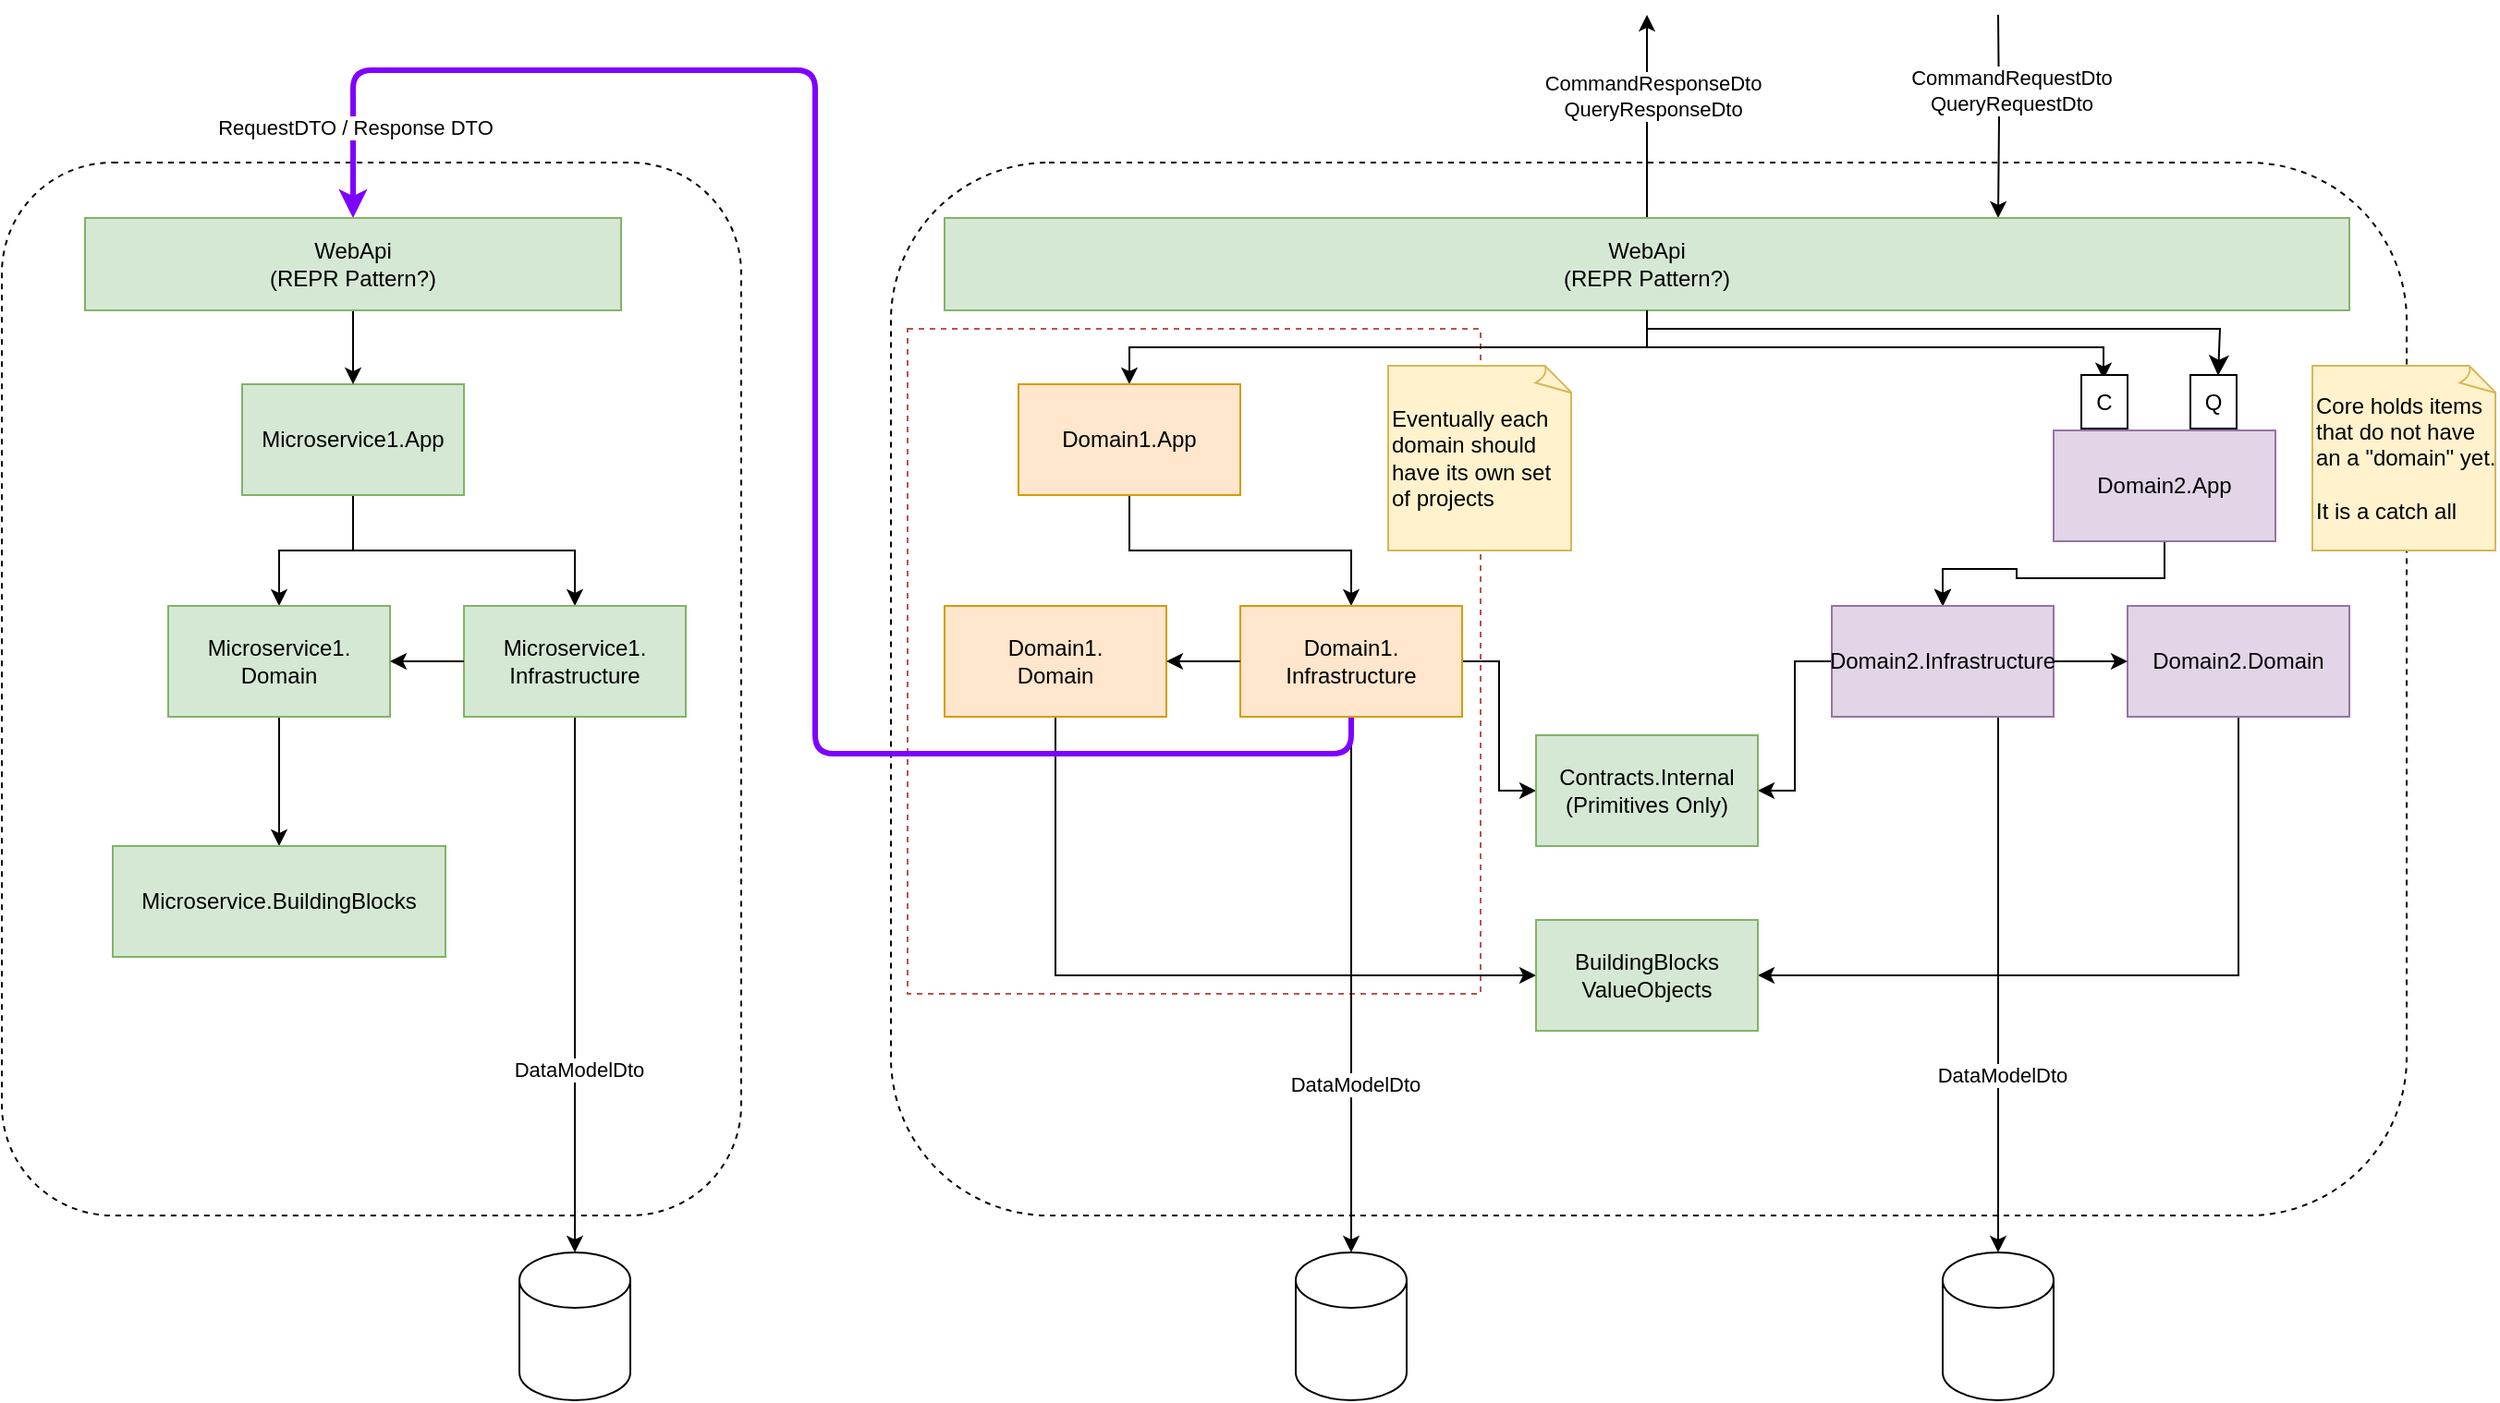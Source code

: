 <mxfile version="26.1.0" pages="3">
  <diagram name="Page-1" id="ErgFQ5Vae97GkdIuCju3">
    <mxGraphModel dx="1271" dy="500" grid="0" gridSize="10" guides="1" tooltips="1" connect="1" arrows="1" fold="1" page="0" pageScale="1" pageWidth="850" pageHeight="1100" math="0" shadow="0">
      <root>
        <mxCell id="0" />
        <mxCell id="1" parent="0" />
        <mxCell id="XmXFPDjZj6QL2YAs0ic8-2" value="" style="rounded=1;whiteSpace=wrap;html=1;dashed=1;fillColor=none;" vertex="1" parent="1">
          <mxGeometry x="11" y="200" width="820" height="570" as="geometry" />
        </mxCell>
        <mxCell id="XmXFPDjZj6QL2YAs0ic8-1" value="" style="rounded=1;whiteSpace=wrap;html=1;dashed=1;fillColor=none;" vertex="1" parent="1">
          <mxGeometry x="-470" y="200" width="400" height="570" as="geometry" />
        </mxCell>
        <mxCell id="XmXFPDjZj6QL2YAs0ic8-3" value="" style="rounded=0;whiteSpace=wrap;html=1;fillColor=none;strokeColor=#b85450;dashed=1;" vertex="1" parent="1">
          <mxGeometry x="20" y="290" width="310" height="360" as="geometry" />
        </mxCell>
        <mxCell id="XmXFPDjZj6QL2YAs0ic8-4" value="" style="edgeStyle=orthogonalEdgeStyle;rounded=0;orthogonalLoop=1;jettySize=auto;html=1;entryX=0.48;entryY=0.08;entryDx=0;entryDy=0;entryPerimeter=0;" edge="1" parent="1" source="XmXFPDjZj6QL2YAs0ic8-10" target="EXuGL9rm_F_Fx5JCLP6b-1">
          <mxGeometry relative="1" as="geometry" />
        </mxCell>
        <mxCell id="XmXFPDjZj6QL2YAs0ic8-5" value="" style="edgeStyle=orthogonalEdgeStyle;rounded=0;orthogonalLoop=1;jettySize=auto;html=1;" edge="1" parent="1" source="XmXFPDjZj6QL2YAs0ic8-10" target="XmXFPDjZj6QL2YAs0ic8-16">
          <mxGeometry relative="1" as="geometry" />
        </mxCell>
        <mxCell id="XmXFPDjZj6QL2YAs0ic8-6" style="edgeStyle=orthogonalEdgeStyle;rounded=0;orthogonalLoop=1;jettySize=auto;html=1;exitX=0.5;exitY=0;exitDx=0;exitDy=0;" edge="1" parent="1" source="XmXFPDjZj6QL2YAs0ic8-10">
          <mxGeometry relative="1" as="geometry">
            <mxPoint x="420" y="120" as="targetPoint" />
          </mxGeometry>
        </mxCell>
        <mxCell id="XmXFPDjZj6QL2YAs0ic8-7" value="CommandResponseDto&lt;br&gt;QueryResponseDto" style="edgeLabel;html=1;align=center;verticalAlign=middle;resizable=0;points=[];" vertex="1" connectable="0" parent="XmXFPDjZj6QL2YAs0ic8-6">
          <mxGeometry x="0.212" y="-2" relative="1" as="geometry">
            <mxPoint as="offset" />
          </mxGeometry>
        </mxCell>
        <mxCell id="XmXFPDjZj6QL2YAs0ic8-8" style="edgeStyle=orthogonalEdgeStyle;rounded=0;orthogonalLoop=1;jettySize=auto;html=1;entryX=0.75;entryY=0;entryDx=0;entryDy=0;" edge="1" parent="1" target="XmXFPDjZj6QL2YAs0ic8-10">
          <mxGeometry relative="1" as="geometry">
            <mxPoint x="620" y="120" as="targetPoint" />
            <mxPoint x="610" y="120" as="sourcePoint" />
          </mxGeometry>
        </mxCell>
        <mxCell id="XmXFPDjZj6QL2YAs0ic8-9" value="CommandRequestDto&lt;br&gt;QueryRequestDto" style="edgeLabel;html=1;align=center;verticalAlign=middle;resizable=0;points=[];" vertex="1" connectable="0" parent="XmXFPDjZj6QL2YAs0ic8-8">
          <mxGeometry x="-0.221" y="3" relative="1" as="geometry">
            <mxPoint x="3" y="-2" as="offset" />
          </mxGeometry>
        </mxCell>
        <mxCell id="XmXFPDjZj6QL2YAs0ic8-10" value="WebApi&lt;br&gt;(REPR Pattern?)" style="rounded=0;whiteSpace=wrap;html=1;fillColor=#d5e8d4;strokeColor=#82b366;" vertex="1" parent="1">
          <mxGeometry x="40" y="230" width="760" height="50" as="geometry" />
        </mxCell>
        <mxCell id="XmXFPDjZj6QL2YAs0ic8-11" value="" style="edgeStyle=orthogonalEdgeStyle;rounded=0;orthogonalLoop=1;jettySize=auto;html=1;" edge="1" parent="1" source="XmXFPDjZj6QL2YAs0ic8-14" target="XmXFPDjZj6QL2YAs0ic8-29">
          <mxGeometry relative="1" as="geometry" />
        </mxCell>
        <mxCell id="XmXFPDjZj6QL2YAs0ic8-12" value="" style="edgeStyle=orthogonalEdgeStyle;rounded=0;orthogonalLoop=1;jettySize=auto;html=1;" edge="1" parent="1" source="XmXFPDjZj6QL2YAs0ic8-14" target="XmXFPDjZj6QL2YAs0ic8-29">
          <mxGeometry relative="1" as="geometry" />
        </mxCell>
        <mxCell id="XmXFPDjZj6QL2YAs0ic8-13" value="" style="edgeStyle=orthogonalEdgeStyle;rounded=0;orthogonalLoop=1;jettySize=auto;html=1;" edge="1" parent="1" source="XmXFPDjZj6QL2YAs0ic8-14" target="XmXFPDjZj6QL2YAs0ic8-29">
          <mxGeometry relative="1" as="geometry" />
        </mxCell>
        <mxCell id="XmXFPDjZj6QL2YAs0ic8-14" value="Domain2.App" style="whiteSpace=wrap;html=1;fillColor=#e1d5e7;strokeColor=#9673a6;rounded=0;" vertex="1" parent="1">
          <mxGeometry x="640" y="345" width="120" height="60" as="geometry" />
        </mxCell>
        <mxCell id="XmXFPDjZj6QL2YAs0ic8-15" value="" style="edgeStyle=orthogonalEdgeStyle;rounded=0;orthogonalLoop=1;jettySize=auto;html=1;" edge="1" parent="1" source="XmXFPDjZj6QL2YAs0ic8-16" target="XmXFPDjZj6QL2YAs0ic8-23">
          <mxGeometry relative="1" as="geometry" />
        </mxCell>
        <mxCell id="XmXFPDjZj6QL2YAs0ic8-16" value="Domain1.App" style="whiteSpace=wrap;html=1;fillColor=#ffe6cc;strokeColor=#d79b00;rounded=0;" vertex="1" parent="1">
          <mxGeometry x="80" y="320" width="120" height="60" as="geometry" />
        </mxCell>
        <mxCell id="XmXFPDjZj6QL2YAs0ic8-17" value="" style="edgeStyle=orthogonalEdgeStyle;rounded=0;orthogonalLoop=1;jettySize=auto;html=1;entryX=0;entryY=0.5;entryDx=0;entryDy=0;" edge="1" parent="1" source="XmXFPDjZj6QL2YAs0ic8-23" target="XmXFPDjZj6QL2YAs0ic8-33">
          <mxGeometry relative="1" as="geometry" />
        </mxCell>
        <mxCell id="XmXFPDjZj6QL2YAs0ic8-18" style="edgeStyle=orthogonalEdgeStyle;rounded=0;orthogonalLoop=1;jettySize=auto;html=1;" edge="1" parent="1" source="XmXFPDjZj6QL2YAs0ic8-23" target="XmXFPDjZj6QL2YAs0ic8-35">
          <mxGeometry relative="1" as="geometry" />
        </mxCell>
        <mxCell id="XmXFPDjZj6QL2YAs0ic8-19" value="DataModelDto" style="edgeLabel;html=1;align=center;verticalAlign=middle;resizable=0;points=[];" vertex="1" connectable="0" parent="XmXFPDjZj6QL2YAs0ic8-18">
          <mxGeometry x="0.372" y="2" relative="1" as="geometry">
            <mxPoint as="offset" />
          </mxGeometry>
        </mxCell>
        <mxCell id="XmXFPDjZj6QL2YAs0ic8-20" value="" style="edgeStyle=orthogonalEdgeStyle;rounded=0;orthogonalLoop=1;jettySize=auto;html=1;" edge="1" parent="1" source="XmXFPDjZj6QL2YAs0ic8-24" target="XmXFPDjZj6QL2YAs0ic8-36">
          <mxGeometry relative="1" as="geometry">
            <Array as="points">
              <mxPoint x="100" y="640" />
            </Array>
          </mxGeometry>
        </mxCell>
        <mxCell id="XmXFPDjZj6QL2YAs0ic8-21" style="edgeStyle=orthogonalEdgeStyle;rounded=1;orthogonalLoop=1;jettySize=auto;html=1;exitX=0.5;exitY=1;exitDx=0;exitDy=0;entryX=0.5;entryY=0;entryDx=0;entryDy=0;curved=0;strokeColor=#7F00FF;strokeWidth=3;" edge="1" parent="1" source="XmXFPDjZj6QL2YAs0ic8-23" target="XmXFPDjZj6QL2YAs0ic8-49">
          <mxGeometry relative="1" as="geometry">
            <mxPoint x="-40" y="408" as="targetPoint" />
            <Array as="points">
              <mxPoint x="260" y="520" />
              <mxPoint x="-30" y="520" />
              <mxPoint x="-30" y="150" />
              <mxPoint x="-280" y="150" />
            </Array>
          </mxGeometry>
        </mxCell>
        <mxCell id="XmXFPDjZj6QL2YAs0ic8-22" value="RequestDTO / Response DTO" style="edgeLabel;html=1;align=center;verticalAlign=middle;resizable=0;points=[];" vertex="1" connectable="0" parent="XmXFPDjZj6QL2YAs0ic8-21">
          <mxGeometry x="0.903" y="1" relative="1" as="geometry">
            <mxPoint as="offset" />
          </mxGeometry>
        </mxCell>
        <mxCell id="XmXFPDjZj6QL2YAs0ic8-23" value="Domain1.&lt;br&gt;Infrastructure" style="whiteSpace=wrap;html=1;fillColor=#ffe6cc;strokeColor=#d79b00;rounded=0;" vertex="1" parent="1">
          <mxGeometry x="200" y="440" width="120" height="60" as="geometry" />
        </mxCell>
        <mxCell id="XmXFPDjZj6QL2YAs0ic8-24" value="Domain1.&lt;br&gt;Domain" style="whiteSpace=wrap;html=1;fillColor=#ffe6cc;strokeColor=#d79b00;rounded=0;" vertex="1" parent="1">
          <mxGeometry x="40" y="440" width="120" height="60" as="geometry" />
        </mxCell>
        <mxCell id="XmXFPDjZj6QL2YAs0ic8-25" value="" style="endArrow=classic;html=1;rounded=0;entryX=1;entryY=0.5;entryDx=0;entryDy=0;" edge="1" parent="1" source="XmXFPDjZj6QL2YAs0ic8-23" target="XmXFPDjZj6QL2YAs0ic8-24">
          <mxGeometry width="50" height="50" relative="1" as="geometry">
            <mxPoint x="360" y="410" as="sourcePoint" />
            <mxPoint x="410" y="360" as="targetPoint" />
          </mxGeometry>
        </mxCell>
        <mxCell id="XmXFPDjZj6QL2YAs0ic8-26" style="edgeStyle=orthogonalEdgeStyle;rounded=0;orthogonalLoop=1;jettySize=auto;html=1;entryX=1;entryY=0.5;entryDx=0;entryDy=0;" edge="1" parent="1" source="XmXFPDjZj6QL2YAs0ic8-29" target="XmXFPDjZj6QL2YAs0ic8-33">
          <mxGeometry relative="1" as="geometry" />
        </mxCell>
        <mxCell id="XmXFPDjZj6QL2YAs0ic8-27" style="edgeStyle=orthogonalEdgeStyle;rounded=0;orthogonalLoop=1;jettySize=auto;html=1;entryX=0.5;entryY=0;entryDx=0;entryDy=0;entryPerimeter=0;exitX=0.75;exitY=1;exitDx=0;exitDy=0;" edge="1" parent="1" source="XmXFPDjZj6QL2YAs0ic8-29" target="XmXFPDjZj6QL2YAs0ic8-34">
          <mxGeometry relative="1" as="geometry">
            <mxPoint x="580" y="820" as="targetPoint" />
          </mxGeometry>
        </mxCell>
        <mxCell id="XmXFPDjZj6QL2YAs0ic8-28" value="DataModelDto" style="edgeLabel;html=1;align=center;verticalAlign=middle;resizable=0;points=[];" vertex="1" connectable="0" parent="XmXFPDjZj6QL2YAs0ic8-27">
          <mxGeometry x="0.333" y="2" relative="1" as="geometry">
            <mxPoint as="offset" />
          </mxGeometry>
        </mxCell>
        <mxCell id="XmXFPDjZj6QL2YAs0ic8-29" value="Domain2.Infrastructure" style="whiteSpace=wrap;html=1;fillColor=#e1d5e7;strokeColor=#9673a6;rounded=0;" vertex="1" parent="1">
          <mxGeometry x="520" y="440" width="120" height="60" as="geometry" />
        </mxCell>
        <mxCell id="XmXFPDjZj6QL2YAs0ic8-30" style="edgeStyle=orthogonalEdgeStyle;rounded=0;orthogonalLoop=1;jettySize=auto;html=1;exitX=0.5;exitY=1;exitDx=0;exitDy=0;entryX=1;entryY=0.5;entryDx=0;entryDy=0;" edge="1" parent="1" source="XmXFPDjZj6QL2YAs0ic8-31" target="XmXFPDjZj6QL2YAs0ic8-36">
          <mxGeometry relative="1" as="geometry" />
        </mxCell>
        <mxCell id="XmXFPDjZj6QL2YAs0ic8-31" value="Domain2.Domain" style="whiteSpace=wrap;html=1;fillColor=#e1d5e7;strokeColor=#9673a6;rounded=0;" vertex="1" parent="1">
          <mxGeometry x="680" y="440" width="120" height="60" as="geometry" />
        </mxCell>
        <mxCell id="XmXFPDjZj6QL2YAs0ic8-32" value="" style="endArrow=classic;html=1;rounded=0;exitX=1;exitY=0.5;exitDx=0;exitDy=0;" edge="1" parent="1" source="XmXFPDjZj6QL2YAs0ic8-29" target="XmXFPDjZj6QL2YAs0ic8-31">
          <mxGeometry width="50" height="50" relative="1" as="geometry">
            <mxPoint x="580" y="580" as="sourcePoint" />
            <mxPoint x="630" y="530" as="targetPoint" />
          </mxGeometry>
        </mxCell>
        <mxCell id="XmXFPDjZj6QL2YAs0ic8-33" value="Contracts.Internal&lt;br&gt;(Primitives Only)" style="whiteSpace=wrap;html=1;fillColor=#d5e8d4;strokeColor=#82b366;rounded=0;" vertex="1" parent="1">
          <mxGeometry x="360" y="510" width="120" height="60" as="geometry" />
        </mxCell>
        <mxCell id="XmXFPDjZj6QL2YAs0ic8-34" value="" style="shape=cylinder3;whiteSpace=wrap;html=1;boundedLbl=1;backgroundOutline=1;size=15;" vertex="1" parent="1">
          <mxGeometry x="580" y="790" width="60" height="80" as="geometry" />
        </mxCell>
        <mxCell id="XmXFPDjZj6QL2YAs0ic8-35" value="" style="shape=cylinder3;whiteSpace=wrap;html=1;boundedLbl=1;backgroundOutline=1;size=15;" vertex="1" parent="1">
          <mxGeometry x="230" y="790" width="60" height="80" as="geometry" />
        </mxCell>
        <mxCell id="XmXFPDjZj6QL2YAs0ic8-36" value="BuildingBlocks&lt;br&gt;ValueObjects" style="whiteSpace=wrap;html=1;fillColor=#d5e8d4;strokeColor=#82b366;rounded=0;" vertex="1" parent="1">
          <mxGeometry x="360" y="610" width="120" height="60" as="geometry" />
        </mxCell>
        <mxCell id="XmXFPDjZj6QL2YAs0ic8-37" value="" style="edgeStyle=orthogonalEdgeStyle;rounded=0;orthogonalLoop=1;jettySize=auto;html=1;" edge="1" parent="1" source="XmXFPDjZj6QL2YAs0ic8-39" target="XmXFPDjZj6QL2YAs0ic8-43">
          <mxGeometry relative="1" as="geometry" />
        </mxCell>
        <mxCell id="XmXFPDjZj6QL2YAs0ic8-38" value="" style="edgeStyle=orthogonalEdgeStyle;rounded=0;orthogonalLoop=1;jettySize=auto;html=1;" edge="1" parent="1" source="XmXFPDjZj6QL2YAs0ic8-39" target="XmXFPDjZj6QL2YAs0ic8-44">
          <mxGeometry relative="1" as="geometry" />
        </mxCell>
        <mxCell id="XmXFPDjZj6QL2YAs0ic8-39" value="Microservice1.App" style="whiteSpace=wrap;html=1;fillColor=#d5e8d4;strokeColor=#82b366;rounded=0;" vertex="1" parent="1">
          <mxGeometry x="-340" y="320" width="120" height="60" as="geometry" />
        </mxCell>
        <mxCell id="XmXFPDjZj6QL2YAs0ic8-40" style="edgeStyle=orthogonalEdgeStyle;rounded=0;orthogonalLoop=1;jettySize=auto;html=1;" edge="1" parent="1" source="XmXFPDjZj6QL2YAs0ic8-43" target="XmXFPDjZj6QL2YAs0ic8-46">
          <mxGeometry relative="1" as="geometry" />
        </mxCell>
        <mxCell id="XmXFPDjZj6QL2YAs0ic8-41" value="DataModelDto" style="edgeLabel;html=1;align=center;verticalAlign=middle;resizable=0;points=[];" vertex="1" connectable="0" parent="XmXFPDjZj6QL2YAs0ic8-40">
          <mxGeometry x="0.317" y="2" relative="1" as="geometry">
            <mxPoint as="offset" />
          </mxGeometry>
        </mxCell>
        <mxCell id="XmXFPDjZj6QL2YAs0ic8-42" value="" style="edgeStyle=orthogonalEdgeStyle;rounded=0;orthogonalLoop=1;jettySize=auto;html=1;" edge="1" parent="1" source="XmXFPDjZj6QL2YAs0ic8-44" target="XmXFPDjZj6QL2YAs0ic8-47">
          <mxGeometry relative="1" as="geometry" />
        </mxCell>
        <mxCell id="XmXFPDjZj6QL2YAs0ic8-43" value="Microservice1.&lt;br&gt;Infrastructure" style="whiteSpace=wrap;html=1;fillColor=#d5e8d4;strokeColor=#82b366;rounded=0;" vertex="1" parent="1">
          <mxGeometry x="-220" y="440" width="120" height="60" as="geometry" />
        </mxCell>
        <mxCell id="XmXFPDjZj6QL2YAs0ic8-44" value="Microservice1.&lt;br&gt;Domain" style="whiteSpace=wrap;html=1;fillColor=#d5e8d4;strokeColor=#82b366;rounded=0;" vertex="1" parent="1">
          <mxGeometry x="-380" y="440" width="120" height="60" as="geometry" />
        </mxCell>
        <mxCell id="XmXFPDjZj6QL2YAs0ic8-45" value="" style="endArrow=classic;html=1;rounded=0;entryX=1;entryY=0.5;entryDx=0;entryDy=0;" edge="1" parent="1" source="XmXFPDjZj6QL2YAs0ic8-43" target="XmXFPDjZj6QL2YAs0ic8-44">
          <mxGeometry width="50" height="50" relative="1" as="geometry">
            <mxPoint x="-60" y="410" as="sourcePoint" />
            <mxPoint x="-10" y="360" as="targetPoint" />
          </mxGeometry>
        </mxCell>
        <mxCell id="XmXFPDjZj6QL2YAs0ic8-46" value="" style="shape=cylinder3;whiteSpace=wrap;html=1;boundedLbl=1;backgroundOutline=1;size=15;" vertex="1" parent="1">
          <mxGeometry x="-190" y="790" width="60" height="80" as="geometry" />
        </mxCell>
        <mxCell id="XmXFPDjZj6QL2YAs0ic8-47" value="Microservice.BuildingBlocks" style="whiteSpace=wrap;html=1;fillColor=#d5e8d4;strokeColor=#82b366;rounded=0;" vertex="1" parent="1">
          <mxGeometry x="-410" y="570" width="180" height="60" as="geometry" />
        </mxCell>
        <mxCell id="XmXFPDjZj6QL2YAs0ic8-48" style="edgeStyle=orthogonalEdgeStyle;rounded=0;orthogonalLoop=1;jettySize=auto;html=1;" edge="1" parent="1" source="XmXFPDjZj6QL2YAs0ic8-49" target="XmXFPDjZj6QL2YAs0ic8-39">
          <mxGeometry relative="1" as="geometry" />
        </mxCell>
        <mxCell id="XmXFPDjZj6QL2YAs0ic8-49" value="WebApi&lt;br&gt;(REPR Pattern?)" style="rounded=0;whiteSpace=wrap;html=1;fillColor=#d5e8d4;strokeColor=#82b366;" vertex="1" parent="1">
          <mxGeometry x="-425" y="230" width="290" height="50" as="geometry" />
        </mxCell>
        <mxCell id="XmXFPDjZj6QL2YAs0ic8-50" value="Core holds items that do not have an a &quot;domain&quot; yet.&lt;div&gt;&lt;br&gt;&lt;/div&gt;&lt;div&gt;It is a catch all&lt;/div&gt;" style="whiteSpace=wrap;html=1;shape=mxgraph.basic.document;fillColor=#fff2cc;strokeColor=#d6b656;align=left;" vertex="1" parent="1">
          <mxGeometry x="780" y="310" width="100" height="100" as="geometry" />
        </mxCell>
        <mxCell id="XmXFPDjZj6QL2YAs0ic8-51" value="Eventually each domain should have its own set of projects" style="whiteSpace=wrap;html=1;shape=mxgraph.basic.document;fillColor=#fff2cc;strokeColor=#d6b656;align=left;" vertex="1" parent="1">
          <mxGeometry x="280" y="310" width="100" height="100" as="geometry" />
        </mxCell>
        <mxCell id="EXuGL9rm_F_Fx5JCLP6b-1" value="C" style="rounded=0;whiteSpace=wrap;html=1;" vertex="1" parent="1">
          <mxGeometry x="655" y="315" width="25" height="29" as="geometry" />
        </mxCell>
        <mxCell id="EXuGL9rm_F_Fx5JCLP6b-2" value="Q" style="rounded=0;whiteSpace=wrap;html=1;" vertex="1" parent="1">
          <mxGeometry x="714" y="315" width="25" height="29" as="geometry" />
        </mxCell>
        <mxCell id="EXuGL9rm_F_Fx5JCLP6b-4" style="edgeStyle=none;curved=0;rounded=0;orthogonalLoop=1;jettySize=auto;html=1;exitX=0.5;exitY=1;exitDx=0;exitDy=0;entryX=0.6;entryY=0.011;entryDx=0;entryDy=0;entryPerimeter=0;fontSize=12;startSize=8;endSize=8;" edge="1" parent="1" source="XmXFPDjZj6QL2YAs0ic8-10" target="EXuGL9rm_F_Fx5JCLP6b-2">
          <mxGeometry relative="1" as="geometry">
            <Array as="points">
              <mxPoint x="420" y="290" />
              <mxPoint x="730" y="290" />
            </Array>
          </mxGeometry>
        </mxCell>
      </root>
    </mxGraphModel>
  </diagram>
  <diagram id="QKs1fvu8J8mcNGx1uFs7" name="Domains">
    <mxGraphModel dx="1015" dy="1321" grid="0" gridSize="10" guides="1" tooltips="1" connect="1" arrows="1" fold="1" page="0" pageScale="1" pageWidth="850" pageHeight="1100" math="0" shadow="0">
      <root>
        <mxCell id="0" />
        <mxCell id="1" parent="0" />
        <mxCell id="UWyv3s8Oi2Gyx_KI4kip-14" style="edgeStyle=none;curved=1;rounded=0;orthogonalLoop=1;jettySize=auto;html=1;fontSize=12;startSize=8;endSize=8;" edge="1" parent="1" source="UWyv3s8Oi2Gyx_KI4kip-1" target="UWyv3s8Oi2Gyx_KI4kip-4">
          <mxGeometry relative="1" as="geometry" />
        </mxCell>
        <mxCell id="UWyv3s8Oi2Gyx_KI4kip-15" style="edgeStyle=none;curved=0;rounded=0;orthogonalLoop=1;jettySize=auto;html=1;entryX=0.5;entryY=0;entryDx=0;entryDy=0;fontSize=12;startSize=8;endSize=8;" edge="1" parent="1" source="UWyv3s8Oi2Gyx_KI4kip-1" target="UWyv3s8Oi2Gyx_KI4kip-5">
          <mxGeometry relative="1" as="geometry" />
        </mxCell>
        <mxCell id="UWyv3s8Oi2Gyx_KI4kip-1" value="Web API" style="rounded=0;whiteSpace=wrap;html=1;fillColor=#d5e8d4;strokeColor=#82b366;" vertex="1" parent="1">
          <mxGeometry x="-102" y="-123" width="531" height="60" as="geometry" />
        </mxCell>
        <mxCell id="UWyv3s8Oi2Gyx_KI4kip-3" value="&lt;b&gt;Administration&lt;br&gt;&lt;/b&gt;&lt;br&gt;RBAC Admin&lt;div&gt;Audit Logs&lt;br&gt;Corporate Users&lt;/div&gt;" style="rounded=0;whiteSpace=wrap;html=1;fillColor=#dae8fc;strokeColor=#6c8ebf;align=left;verticalAlign=top;" vertex="1" parent="1">
          <mxGeometry x="-102" y="-28" width="120" height="92" as="geometry" />
        </mxCell>
        <mxCell id="UWyv3s8Oi2Gyx_KI4kip-4" value="&lt;b&gt;Stores&lt;/b&gt;&lt;br&gt;&lt;br&gt;Store Management&lt;br&gt;Region Management" style="rounded=0;whiteSpace=wrap;html=1;fillColor=#dae8fc;strokeColor=#6c8ebf;align=left;verticalAlign=top;" vertex="1" parent="1">
          <mxGeometry x="73" y="-26" width="131" height="82" as="geometry" />
        </mxCell>
        <mxCell id="UWyv3s8Oi2Gyx_KI4kip-5" value="&lt;b&gt;Inventory&lt;/b&gt;&lt;br&gt;&lt;br&gt;Inventory Items&lt;div&gt;Category Management&lt;/div&gt;&lt;div&gt;Stock Levels per Store&lt;/div&gt;&lt;div&gt;Low-stock alerts&lt;/div&gt;" style="rounded=0;whiteSpace=wrap;html=1;fillColor=#dae8fc;strokeColor=#6c8ebf;align=left;verticalAlign=top;" vertex="1" parent="1">
          <mxGeometry x="243" y="-26" width="179" height="89" as="geometry" />
        </mxCell>
        <mxCell id="UWyv3s8Oi2Gyx_KI4kip-6" value="&lt;b&gt;&amp;nbsp;Menu&lt;/b&gt;&lt;br&gt;&lt;br&gt;Drinks - made up from inventory&lt;div&gt;&lt;span style=&quot;background-color: transparent; color: light-dark(rgb(0, 0, 0), rgb(255, 255, 255));&quot;&gt;Item availability per store based on inventory&lt;/span&gt;&lt;/div&gt;&lt;div&gt;&lt;span style=&quot;background-color: transparent; color: light-dark(rgb(0, 0, 0), rgb(255, 255, 255));&quot;&gt;Customization Options&lt;/span&gt;&lt;/div&gt;&lt;div&gt;&lt;span style=&quot;background-color: transparent; color: light-dark(rgb(0, 0, 0), rgb(255, 255, 255));&quot;&gt;Price mangement&amp;nbsp;&lt;/span&gt;&lt;/div&gt;" style="rounded=0;whiteSpace=wrap;html=1;fillColor=#dae8fc;strokeColor=#6c8ebf;align=left;verticalAlign=top;" vertex="1" parent="1">
          <mxGeometry x="249" y="88" width="242" height="99" as="geometry" />
        </mxCell>
        <mxCell id="UWyv3s8Oi2Gyx_KI4kip-12" style="edgeStyle=none;curved=1;rounded=0;orthogonalLoop=1;jettySize=auto;html=1;exitX=0.5;exitY=1;exitDx=0;exitDy=0;fontSize=12;startSize=8;endSize=8;" edge="1" parent="1" source="UWyv3s8Oi2Gyx_KI4kip-7" target="UWyv3s8Oi2Gyx_KI4kip-11">
          <mxGeometry relative="1" as="geometry" />
        </mxCell>
        <mxCell id="UWyv3s8Oi2Gyx_KI4kip-7" value="&lt;b&gt;&amp;nbsp;Customers&lt;/b&gt;&lt;br&gt;&lt;br&gt;Registration / Auth" style="rounded=0;whiteSpace=wrap;html=1;fillColor=#dae8fc;strokeColor=#6c8ebf;align=left;verticalAlign=top;" vertex="1" parent="1">
          <mxGeometry x="-95" y="113" width="120" height="60" as="geometry" />
        </mxCell>
        <mxCell id="UWyv3s8Oi2Gyx_KI4kip-8" value="&lt;b&gt;&amp;nbsp;Ordering&lt;/b&gt;&lt;br&gt;&lt;br&gt;Order Placement / Validation&lt;br&gt;&lt;br&gt;Order Tracking &amp;amp; Fulfillment&lt;div&gt;&lt;br&gt;&lt;/div&gt;&lt;div&gt;Employee Assisted Ordering&lt;/div&gt;" style="rounded=0;whiteSpace=wrap;html=1;fillColor=#dae8fc;strokeColor=#6c8ebf;align=left;verticalAlign=top;" vertex="1" parent="1">
          <mxGeometry x="84" y="84" width="120" height="166" as="geometry" />
        </mxCell>
        <mxCell id="UWyv3s8Oi2Gyx_KI4kip-9" value="&lt;b&gt;&amp;nbsp;Notifications&lt;/b&gt;&lt;br&gt;&lt;br&gt;Push for Apps / Website&lt;div&gt;Text&lt;/div&gt;&lt;div&gt;SMS&lt;/div&gt;&lt;div&gt;Low Stock alerts&lt;/div&gt;" style="rounded=0;whiteSpace=wrap;html=1;fillColor=#dae8fc;strokeColor=#6c8ebf;align=left;verticalAlign=top;" vertex="1" parent="1">
          <mxGeometry x="296" y="328" width="120" height="123" as="geometry" />
        </mxCell>
        <mxCell id="UWyv3s8Oi2Gyx_KI4kip-10" value="&lt;b&gt;&amp;nbsp;Payments&lt;/b&gt;&lt;br&gt;&lt;br&gt;Payment Methods&lt;br&gt;&lt;div&gt;Refunds&lt;/div&gt;&lt;div&gt;Cancellations&lt;/div&gt;" style="rounded=0;whiteSpace=wrap;html=1;fillColor=#dae8fc;strokeColor=#6c8ebf;align=left;verticalAlign=top;" vertex="1" parent="1">
          <mxGeometry x="103.5" y="327" width="120" height="113" as="geometry" />
        </mxCell>
        <mxCell id="UWyv3s8Oi2Gyx_KI4kip-11" value="&lt;b&gt;&amp;nbsp;Loyalty&lt;/b&gt;&lt;br&gt;&lt;br&gt;Point accrual&lt;div&gt;Point redemption&lt;/div&gt;&lt;div&gt;Loyalty tiers&lt;/div&gt;" style="rounded=0;whiteSpace=wrap;html=1;fillColor=#dae8fc;strokeColor=#6c8ebf;align=left;verticalAlign=top;" vertex="1" parent="1">
          <mxGeometry x="-95" y="268" width="120" height="60" as="geometry" />
        </mxCell>
        <mxCell id="UWyv3s8Oi2Gyx_KI4kip-13" value="&lt;b&gt;Employees&lt;/b&gt;&lt;div&gt;&lt;b&gt;&lt;br&gt;&lt;/b&gt;&lt;/div&gt;&lt;div&gt;Employee Registration/Auth&lt;br&gt;Roles&lt;/div&gt;&lt;div&gt;Food Credits&lt;/div&gt;" style="rounded=0;whiteSpace=wrap;html=1;fillColor=#dae8fc;strokeColor=#6c8ebf;align=left;verticalAlign=top;" vertex="1" parent="1">
          <mxGeometry x="-89" y="374" width="162" height="85" as="geometry" />
        </mxCell>
      </root>
    </mxGraphModel>
  </diagram>
  <diagram id="Um8CvMwnba_sSvif5oOj" name="Invite Employee">
    <mxGraphModel dx="1434" dy="792" grid="1" gridSize="10" guides="1" tooltips="1" connect="1" arrows="1" fold="1" page="1" pageScale="1" pageWidth="850" pageHeight="1100" math="0" shadow="0">
      <root>
        <mxCell id="0" />
        <mxCell id="1" parent="0" />
        <mxCell id="W9fBxkOJwlNlx9D0LEUg-3" value="" style="edgeStyle=orthogonalEdgeStyle;rounded=0;orthogonalLoop=1;jettySize=auto;html=1;" edge="1" parent="1" source="W9fBxkOJwlNlx9D0LEUg-1" target="W9fBxkOJwlNlx9D0LEUg-2">
          <mxGeometry relative="1" as="geometry" />
        </mxCell>
        <mxCell id="W9fBxkOJwlNlx9D0LEUg-1" value="Send Employee Invite for Role" style="rounded=0;whiteSpace=wrap;html=1;fillColor=#d5e8d4;strokeColor=#82b366;" vertex="1" parent="1">
          <mxGeometry x="210" y="70" width="120" height="60" as="geometry" />
        </mxCell>
        <mxCell id="W9fBxkOJwlNlx9D0LEUg-5" value="" style="edgeStyle=orthogonalEdgeStyle;rounded=0;orthogonalLoop=1;jettySize=auto;html=1;" edge="1" parent="1" source="W9fBxkOJwlNlx9D0LEUg-2" target="W9fBxkOJwlNlx9D0LEUg-4">
          <mxGeometry relative="1" as="geometry" />
        </mxCell>
        <mxCell id="W9fBxkOJwlNlx9D0LEUg-2" value="Send Notification to Employee Email" style="whiteSpace=wrap;html=1;fillColor=#d5e8d4;strokeColor=#82b366;rounded=0;" vertex="1" parent="1">
          <mxGeometry x="410" y="70" width="120" height="60" as="geometry" />
        </mxCell>
        <mxCell id="W9fBxkOJwlNlx9D0LEUg-7" value="" style="edgeStyle=orthogonalEdgeStyle;rounded=0;orthogonalLoop=1;jettySize=auto;html=1;" edge="1" parent="1" source="W9fBxkOJwlNlx9D0LEUg-4" target="W9fBxkOJwlNlx9D0LEUg-6">
          <mxGeometry relative="1" as="geometry" />
        </mxCell>
        <mxCell id="W9fBxkOJwlNlx9D0LEUg-4" value="Accept Invite" style="whiteSpace=wrap;html=1;fillColor=#d5e8d4;strokeColor=#82b366;rounded=0;" vertex="1" parent="1">
          <mxGeometry x="610" y="70" width="120" height="60" as="geometry" />
        </mxCell>
        <mxCell id="W9fBxkOJwlNlx9D0LEUg-9" value="" style="edgeStyle=orthogonalEdgeStyle;rounded=0;orthogonalLoop=1;jettySize=auto;html=1;" edge="1" parent="1" source="W9fBxkOJwlNlx9D0LEUg-6" target="W9fBxkOJwlNlx9D0LEUg-8">
          <mxGeometry relative="1" as="geometry" />
        </mxCell>
        <mxCell id="W9fBxkOJwlNlx9D0LEUg-6" value="Create User Record" style="whiteSpace=wrap;html=1;fillColor=#d5e8d4;strokeColor=#82b366;rounded=0;" vertex="1" parent="1">
          <mxGeometry x="610" y="210" width="120" height="60" as="geometry" />
        </mxCell>
        <mxCell id="W9fBxkOJwlNlx9D0LEUg-8" value="Create Employee" style="whiteSpace=wrap;html=1;fillColor=#d5e8d4;strokeColor=#82b366;rounded=0;" vertex="1" parent="1">
          <mxGeometry x="410" y="210" width="120" height="60" as="geometry" />
        </mxCell>
      </root>
    </mxGraphModel>
  </diagram>
</mxfile>
